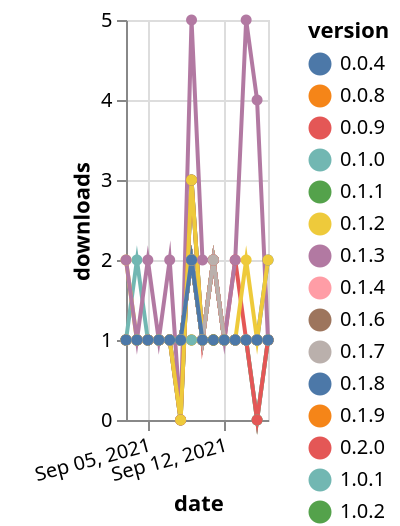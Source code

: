 {"$schema": "https://vega.github.io/schema/vega-lite/v5.json", "description": "A simple bar chart with embedded data.", "data": {"values": [{"date": "2021-09-03", "total": 212, "delta": 1, "version": "1.0.4"}, {"date": "2021-09-04", "total": 213, "delta": 1, "version": "1.0.4"}, {"date": "2021-09-05", "total": 214, "delta": 1, "version": "1.0.4"}, {"date": "2021-09-06", "total": 215, "delta": 1, "version": "1.0.4"}, {"date": "2021-09-07", "total": 216, "delta": 1, "version": "1.0.4"}, {"date": "2021-09-08", "total": 217, "delta": 1, "version": "1.0.4"}, {"date": "2021-09-09", "total": 219, "delta": 2, "version": "1.0.4"}, {"date": "2021-09-10", "total": 220, "delta": 1, "version": "1.0.4"}, {"date": "2021-09-11", "total": 222, "delta": 2, "version": "1.0.4"}, {"date": "2021-09-12", "total": 223, "delta": 1, "version": "1.0.4"}, {"date": "2021-09-13", "total": 224, "delta": 1, "version": "1.0.4"}, {"date": "2021-09-14", "total": 225, "delta": 1, "version": "1.0.4"}, {"date": "2021-09-15", "total": 226, "delta": 1, "version": "1.0.4"}, {"date": "2021-09-16", "total": 227, "delta": 1, "version": "1.0.4"}, {"date": "2021-09-03", "total": 208, "delta": 1, "version": "0.2.0"}, {"date": "2021-09-04", "total": 209, "delta": 1, "version": "0.2.0"}, {"date": "2021-09-05", "total": 210, "delta": 1, "version": "0.2.0"}, {"date": "2021-09-06", "total": 211, "delta": 1, "version": "0.2.0"}, {"date": "2021-09-07", "total": 212, "delta": 1, "version": "0.2.0"}, {"date": "2021-09-08", "total": 213, "delta": 1, "version": "0.2.0"}, {"date": "2021-09-09", "total": 215, "delta": 2, "version": "0.2.0"}, {"date": "2021-09-10", "total": 216, "delta": 1, "version": "0.2.0"}, {"date": "2021-09-11", "total": 217, "delta": 1, "version": "0.2.0"}, {"date": "2021-09-12", "total": 218, "delta": 1, "version": "0.2.0"}, {"date": "2021-09-13", "total": 219, "delta": 1, "version": "0.2.0"}, {"date": "2021-09-14", "total": 220, "delta": 1, "version": "0.2.0"}, {"date": "2021-09-15", "total": 221, "delta": 1, "version": "0.2.0"}, {"date": "2021-09-16", "total": 222, "delta": 1, "version": "0.2.0"}, {"date": "2021-09-03", "total": 164, "delta": 1, "version": "2.0.2"}, {"date": "2021-09-04", "total": 165, "delta": 1, "version": "2.0.2"}, {"date": "2021-09-05", "total": 166, "delta": 1, "version": "2.0.2"}, {"date": "2021-09-06", "total": 167, "delta": 1, "version": "2.0.2"}, {"date": "2021-09-07", "total": 168, "delta": 1, "version": "2.0.2"}, {"date": "2021-09-08", "total": 169, "delta": 1, "version": "2.0.2"}, {"date": "2021-09-09", "total": 171, "delta": 2, "version": "2.0.2"}, {"date": "2021-09-10", "total": 172, "delta": 1, "version": "2.0.2"}, {"date": "2021-09-11", "total": 174, "delta": 2, "version": "2.0.2"}, {"date": "2021-09-12", "total": 175, "delta": 1, "version": "2.0.2"}, {"date": "2021-09-13", "total": 176, "delta": 1, "version": "2.0.2"}, {"date": "2021-09-14", "total": 177, "delta": 1, "version": "2.0.2"}, {"date": "2021-09-15", "total": 178, "delta": 1, "version": "2.0.2"}, {"date": "2021-09-16", "total": 179, "delta": 1, "version": "2.0.2"}, {"date": "2021-09-03", "total": 130, "delta": 1, "version": "3.0.2"}, {"date": "2021-09-04", "total": 131, "delta": 1, "version": "3.0.2"}, {"date": "2021-09-05", "total": 132, "delta": 1, "version": "3.0.2"}, {"date": "2021-09-06", "total": 133, "delta": 1, "version": "3.0.2"}, {"date": "2021-09-07", "total": 134, "delta": 1, "version": "3.0.2"}, {"date": "2021-09-08", "total": 134, "delta": 0, "version": "3.0.2"}, {"date": "2021-09-09", "total": 137, "delta": 3, "version": "3.0.2"}, {"date": "2021-09-10", "total": 138, "delta": 1, "version": "3.0.2"}, {"date": "2021-09-11", "total": 139, "delta": 1, "version": "3.0.2"}, {"date": "2021-09-12", "total": 140, "delta": 1, "version": "3.0.2"}, {"date": "2021-09-13", "total": 141, "delta": 1, "version": "3.0.2"}, {"date": "2021-09-14", "total": 142, "delta": 1, "version": "3.0.2"}, {"date": "2021-09-15", "total": 142, "delta": 0, "version": "3.0.2"}, {"date": "2021-09-16", "total": 143, "delta": 1, "version": "3.0.2"}, {"date": "2021-09-03", "total": 225, "delta": 1, "version": "0.1.3"}, {"date": "2021-09-04", "total": 226, "delta": 1, "version": "0.1.3"}, {"date": "2021-09-05", "total": 227, "delta": 1, "version": "0.1.3"}, {"date": "2021-09-06", "total": 228, "delta": 1, "version": "0.1.3"}, {"date": "2021-09-07", "total": 229, "delta": 1, "version": "0.1.3"}, {"date": "2021-09-08", "total": 230, "delta": 1, "version": "0.1.3"}, {"date": "2021-09-09", "total": 232, "delta": 2, "version": "0.1.3"}, {"date": "2021-09-10", "total": 233, "delta": 1, "version": "0.1.3"}, {"date": "2021-09-11", "total": 234, "delta": 1, "version": "0.1.3"}, {"date": "2021-09-12", "total": 235, "delta": 1, "version": "0.1.3"}, {"date": "2021-09-13", "total": 236, "delta": 1, "version": "0.1.3"}, {"date": "2021-09-14", "total": 237, "delta": 1, "version": "0.1.3"}, {"date": "2021-09-15", "total": 238, "delta": 1, "version": "0.1.3"}, {"date": "2021-09-16", "total": 239, "delta": 1, "version": "0.1.3"}, {"date": "2021-09-03", "total": 217, "delta": 1, "version": "0.0.8"}, {"date": "2021-09-04", "total": 218, "delta": 1, "version": "0.0.8"}, {"date": "2021-09-05", "total": 219, "delta": 1, "version": "0.0.8"}, {"date": "2021-09-06", "total": 220, "delta": 1, "version": "0.0.8"}, {"date": "2021-09-07", "total": 221, "delta": 1, "version": "0.0.8"}, {"date": "2021-09-08", "total": 222, "delta": 1, "version": "0.0.8"}, {"date": "2021-09-09", "total": 224, "delta": 2, "version": "0.0.8"}, {"date": "2021-09-10", "total": 225, "delta": 1, "version": "0.0.8"}, {"date": "2021-09-11", "total": 227, "delta": 2, "version": "0.0.8"}, {"date": "2021-09-12", "total": 228, "delta": 1, "version": "0.0.8"}, {"date": "2021-09-13", "total": 229, "delta": 1, "version": "0.0.8"}, {"date": "2021-09-14", "total": 230, "delta": 1, "version": "0.0.8"}, {"date": "2021-09-15", "total": 231, "delta": 1, "version": "0.0.8"}, {"date": "2021-09-16", "total": 232, "delta": 1, "version": "0.0.8"}, {"date": "2021-09-03", "total": 229, "delta": 1, "version": "0.1.2"}, {"date": "2021-09-04", "total": 230, "delta": 1, "version": "0.1.2"}, {"date": "2021-09-05", "total": 231, "delta": 1, "version": "0.1.2"}, {"date": "2021-09-06", "total": 232, "delta": 1, "version": "0.1.2"}, {"date": "2021-09-07", "total": 233, "delta": 1, "version": "0.1.2"}, {"date": "2021-09-08", "total": 234, "delta": 1, "version": "0.1.2"}, {"date": "2021-09-09", "total": 235, "delta": 1, "version": "0.1.2"}, {"date": "2021-09-10", "total": 236, "delta": 1, "version": "0.1.2"}, {"date": "2021-09-11", "total": 237, "delta": 1, "version": "0.1.2"}, {"date": "2021-09-12", "total": 238, "delta": 1, "version": "0.1.2"}, {"date": "2021-09-13", "total": 239, "delta": 1, "version": "0.1.2"}, {"date": "2021-09-14", "total": 240, "delta": 1, "version": "0.1.2"}, {"date": "2021-09-15", "total": 241, "delta": 1, "version": "0.1.2"}, {"date": "2021-09-16", "total": 242, "delta": 1, "version": "0.1.2"}, {"date": "2021-09-03", "total": 249, "delta": 1, "version": "0.0.4"}, {"date": "2021-09-04", "total": 250, "delta": 1, "version": "0.0.4"}, {"date": "2021-09-05", "total": 251, "delta": 1, "version": "0.0.4"}, {"date": "2021-09-06", "total": 252, "delta": 1, "version": "0.0.4"}, {"date": "2021-09-07", "total": 253, "delta": 1, "version": "0.0.4"}, {"date": "2021-09-08", "total": 254, "delta": 1, "version": "0.0.4"}, {"date": "2021-09-09", "total": 256, "delta": 2, "version": "0.0.4"}, {"date": "2021-09-10", "total": 257, "delta": 1, "version": "0.0.4"}, {"date": "2021-09-11", "total": 259, "delta": 2, "version": "0.0.4"}, {"date": "2021-09-12", "total": 260, "delta": 1, "version": "0.0.4"}, {"date": "2021-09-13", "total": 261, "delta": 1, "version": "0.0.4"}, {"date": "2021-09-14", "total": 262, "delta": 1, "version": "0.0.4"}, {"date": "2021-09-15", "total": 263, "delta": 1, "version": "0.0.4"}, {"date": "2021-09-16", "total": 265, "delta": 2, "version": "0.0.4"}, {"date": "2021-09-03", "total": 191, "delta": 1, "version": "2.0.3"}, {"date": "2021-09-04", "total": 192, "delta": 1, "version": "2.0.3"}, {"date": "2021-09-05", "total": 193, "delta": 1, "version": "2.0.3"}, {"date": "2021-09-06", "total": 194, "delta": 1, "version": "2.0.3"}, {"date": "2021-09-07", "total": 195, "delta": 1, "version": "2.0.3"}, {"date": "2021-09-08", "total": 196, "delta": 1, "version": "2.0.3"}, {"date": "2021-09-09", "total": 197, "delta": 1, "version": "2.0.3"}, {"date": "2021-09-10", "total": 198, "delta": 1, "version": "2.0.3"}, {"date": "2021-09-11", "total": 200, "delta": 2, "version": "2.0.3"}, {"date": "2021-09-12", "total": 201, "delta": 1, "version": "2.0.3"}, {"date": "2021-09-13", "total": 202, "delta": 1, "version": "2.0.3"}, {"date": "2021-09-14", "total": 203, "delta": 1, "version": "2.0.3"}, {"date": "2021-09-15", "total": 204, "delta": 1, "version": "2.0.3"}, {"date": "2021-09-16", "total": 205, "delta": 1, "version": "2.0.3"}, {"date": "2021-09-03", "total": 213, "delta": 1, "version": "1.0.1"}, {"date": "2021-09-04", "total": 214, "delta": 1, "version": "1.0.1"}, {"date": "2021-09-05", "total": 215, "delta": 1, "version": "1.0.1"}, {"date": "2021-09-06", "total": 216, "delta": 1, "version": "1.0.1"}, {"date": "2021-09-07", "total": 217, "delta": 1, "version": "1.0.1"}, {"date": "2021-09-08", "total": 218, "delta": 1, "version": "1.0.1"}, {"date": "2021-09-09", "total": 220, "delta": 2, "version": "1.0.1"}, {"date": "2021-09-10", "total": 221, "delta": 1, "version": "1.0.1"}, {"date": "2021-09-11", "total": 223, "delta": 2, "version": "1.0.1"}, {"date": "2021-09-12", "total": 224, "delta": 1, "version": "1.0.1"}, {"date": "2021-09-13", "total": 225, "delta": 1, "version": "1.0.1"}, {"date": "2021-09-14", "total": 226, "delta": 1, "version": "1.0.1"}, {"date": "2021-09-15", "total": 227, "delta": 1, "version": "1.0.1"}, {"date": "2021-09-16", "total": 228, "delta": 1, "version": "1.0.1"}, {"date": "2021-09-03", "total": 222, "delta": 1, "version": "0.1.4"}, {"date": "2021-09-04", "total": 223, "delta": 1, "version": "0.1.4"}, {"date": "2021-09-05", "total": 224, "delta": 1, "version": "0.1.4"}, {"date": "2021-09-06", "total": 225, "delta": 1, "version": "0.1.4"}, {"date": "2021-09-07", "total": 226, "delta": 1, "version": "0.1.4"}, {"date": "2021-09-08", "total": 227, "delta": 1, "version": "0.1.4"}, {"date": "2021-09-09", "total": 229, "delta": 2, "version": "0.1.4"}, {"date": "2021-09-10", "total": 230, "delta": 1, "version": "0.1.4"}, {"date": "2021-09-11", "total": 231, "delta": 1, "version": "0.1.4"}, {"date": "2021-09-12", "total": 232, "delta": 1, "version": "0.1.4"}, {"date": "2021-09-13", "total": 233, "delta": 1, "version": "0.1.4"}, {"date": "2021-09-14", "total": 234, "delta": 1, "version": "0.1.4"}, {"date": "2021-09-15", "total": 235, "delta": 1, "version": "0.1.4"}, {"date": "2021-09-16", "total": 236, "delta": 1, "version": "0.1.4"}, {"date": "2021-09-03", "total": 227, "delta": 1, "version": "0.1.9"}, {"date": "2021-09-04", "total": 228, "delta": 1, "version": "0.1.9"}, {"date": "2021-09-05", "total": 229, "delta": 1, "version": "0.1.9"}, {"date": "2021-09-06", "total": 230, "delta": 1, "version": "0.1.9"}, {"date": "2021-09-07", "total": 231, "delta": 1, "version": "0.1.9"}, {"date": "2021-09-08", "total": 232, "delta": 1, "version": "0.1.9"}, {"date": "2021-09-09", "total": 234, "delta": 2, "version": "0.1.9"}, {"date": "2021-09-10", "total": 235, "delta": 1, "version": "0.1.9"}, {"date": "2021-09-11", "total": 237, "delta": 2, "version": "0.1.9"}, {"date": "2021-09-12", "total": 238, "delta": 1, "version": "0.1.9"}, {"date": "2021-09-13", "total": 239, "delta": 1, "version": "0.1.9"}, {"date": "2021-09-14", "total": 240, "delta": 1, "version": "0.1.9"}, {"date": "2021-09-15", "total": 241, "delta": 1, "version": "0.1.9"}, {"date": "2021-09-16", "total": 242, "delta": 1, "version": "0.1.9"}, {"date": "2021-09-03", "total": 216, "delta": 1, "version": "0.0.9"}, {"date": "2021-09-04", "total": 217, "delta": 1, "version": "0.0.9"}, {"date": "2021-09-05", "total": 218, "delta": 1, "version": "0.0.9"}, {"date": "2021-09-06", "total": 219, "delta": 1, "version": "0.0.9"}, {"date": "2021-09-07", "total": 220, "delta": 1, "version": "0.0.9"}, {"date": "2021-09-08", "total": 221, "delta": 1, "version": "0.0.9"}, {"date": "2021-09-09", "total": 223, "delta": 2, "version": "0.0.9"}, {"date": "2021-09-10", "total": 224, "delta": 1, "version": "0.0.9"}, {"date": "2021-09-11", "total": 225, "delta": 1, "version": "0.0.9"}, {"date": "2021-09-12", "total": 226, "delta": 1, "version": "0.0.9"}, {"date": "2021-09-13", "total": 228, "delta": 2, "version": "0.0.9"}, {"date": "2021-09-14", "total": 229, "delta": 1, "version": "0.0.9"}, {"date": "2021-09-15", "total": 230, "delta": 1, "version": "0.0.9"}, {"date": "2021-09-16", "total": 231, "delta": 1, "version": "0.0.9"}, {"date": "2021-09-03", "total": 221, "delta": 1, "version": "0.1.1"}, {"date": "2021-09-04", "total": 222, "delta": 1, "version": "0.1.1"}, {"date": "2021-09-05", "total": 223, "delta": 1, "version": "0.1.1"}, {"date": "2021-09-06", "total": 224, "delta": 1, "version": "0.1.1"}, {"date": "2021-09-07", "total": 225, "delta": 1, "version": "0.1.1"}, {"date": "2021-09-08", "total": 226, "delta": 1, "version": "0.1.1"}, {"date": "2021-09-09", "total": 228, "delta": 2, "version": "0.1.1"}, {"date": "2021-09-10", "total": 229, "delta": 1, "version": "0.1.1"}, {"date": "2021-09-11", "total": 231, "delta": 2, "version": "0.1.1"}, {"date": "2021-09-12", "total": 232, "delta": 1, "version": "0.1.1"}, {"date": "2021-09-13", "total": 233, "delta": 1, "version": "0.1.1"}, {"date": "2021-09-14", "total": 234, "delta": 1, "version": "0.1.1"}, {"date": "2021-09-15", "total": 235, "delta": 1, "version": "0.1.1"}, {"date": "2021-09-16", "total": 236, "delta": 1, "version": "0.1.1"}, {"date": "2021-09-03", "total": 225, "delta": 1, "version": "2.0.1"}, {"date": "2021-09-04", "total": 226, "delta": 1, "version": "2.0.1"}, {"date": "2021-09-05", "total": 227, "delta": 1, "version": "2.0.1"}, {"date": "2021-09-06", "total": 228, "delta": 1, "version": "2.0.1"}, {"date": "2021-09-07", "total": 229, "delta": 1, "version": "2.0.1"}, {"date": "2021-09-08", "total": 230, "delta": 1, "version": "2.0.1"}, {"date": "2021-09-09", "total": 232, "delta": 2, "version": "2.0.1"}, {"date": "2021-09-10", "total": 233, "delta": 1, "version": "2.0.1"}, {"date": "2021-09-11", "total": 235, "delta": 2, "version": "2.0.1"}, {"date": "2021-09-12", "total": 236, "delta": 1, "version": "2.0.1"}, {"date": "2021-09-13", "total": 237, "delta": 1, "version": "2.0.1"}, {"date": "2021-09-14", "total": 238, "delta": 1, "version": "2.0.1"}, {"date": "2021-09-15", "total": 239, "delta": 1, "version": "2.0.1"}, {"date": "2021-09-16", "total": 240, "delta": 1, "version": "2.0.1"}, {"date": "2021-09-03", "total": 205, "delta": 1, "version": "3.0.1"}, {"date": "2021-09-04", "total": 207, "delta": 2, "version": "3.0.1"}, {"date": "2021-09-05", "total": 208, "delta": 1, "version": "3.0.1"}, {"date": "2021-09-06", "total": 209, "delta": 1, "version": "3.0.1"}, {"date": "2021-09-07", "total": 210, "delta": 1, "version": "3.0.1"}, {"date": "2021-09-08", "total": 210, "delta": 0, "version": "3.0.1"}, {"date": "2021-09-09", "total": 213, "delta": 3, "version": "3.0.1"}, {"date": "2021-09-10", "total": 214, "delta": 1, "version": "3.0.1"}, {"date": "2021-09-11", "total": 215, "delta": 1, "version": "3.0.1"}, {"date": "2021-09-12", "total": 216, "delta": 1, "version": "3.0.1"}, {"date": "2021-09-13", "total": 217, "delta": 1, "version": "3.0.1"}, {"date": "2021-09-14", "total": 218, "delta": 1, "version": "3.0.1"}, {"date": "2021-09-15", "total": 218, "delta": 0, "version": "3.0.1"}, {"date": "2021-09-16", "total": 219, "delta": 1, "version": "3.0.1"}, {"date": "2021-09-03", "total": 220, "delta": 2, "version": "1.0.3"}, {"date": "2021-09-04", "total": 221, "delta": 1, "version": "1.0.3"}, {"date": "2021-09-05", "total": 222, "delta": 1, "version": "1.0.3"}, {"date": "2021-09-06", "total": 223, "delta": 1, "version": "1.0.3"}, {"date": "2021-09-07", "total": 224, "delta": 1, "version": "1.0.3"}, {"date": "2021-09-08", "total": 225, "delta": 1, "version": "1.0.3"}, {"date": "2021-09-09", "total": 226, "delta": 1, "version": "1.0.3"}, {"date": "2021-09-10", "total": 227, "delta": 1, "version": "1.0.3"}, {"date": "2021-09-11", "total": 229, "delta": 2, "version": "1.0.3"}, {"date": "2021-09-12", "total": 230, "delta": 1, "version": "1.0.3"}, {"date": "2021-09-13", "total": 231, "delta": 1, "version": "1.0.3"}, {"date": "2021-09-14", "total": 232, "delta": 1, "version": "1.0.3"}, {"date": "2021-09-15", "total": 233, "delta": 1, "version": "1.0.3"}, {"date": "2021-09-16", "total": 234, "delta": 1, "version": "1.0.3"}, {"date": "2021-09-03", "total": 108, "delta": 2, "version": "3.6.0"}, {"date": "2021-09-04", "total": 109, "delta": 1, "version": "3.6.0"}, {"date": "2021-09-05", "total": 111, "delta": 2, "version": "3.6.0"}, {"date": "2021-09-06", "total": 112, "delta": 1, "version": "3.6.0"}, {"date": "2021-09-07", "total": 114, "delta": 2, "version": "3.6.0"}, {"date": "2021-09-08", "total": 114, "delta": 0, "version": "3.6.0"}, {"date": "2021-09-09", "total": 119, "delta": 5, "version": "3.6.0"}, {"date": "2021-09-10", "total": 121, "delta": 2, "version": "3.6.0"}, {"date": "2021-09-11", "total": 123, "delta": 2, "version": "3.6.0"}, {"date": "2021-09-12", "total": 124, "delta": 1, "version": "3.6.0"}, {"date": "2021-09-13", "total": 126, "delta": 2, "version": "3.6.0"}, {"date": "2021-09-14", "total": 131, "delta": 5, "version": "3.6.0"}, {"date": "2021-09-15", "total": 135, "delta": 4, "version": "3.6.0"}, {"date": "2021-09-16", "total": 136, "delta": 1, "version": "3.6.0"}, {"date": "2021-09-03", "total": 168, "delta": 1, "version": "2.0.0"}, {"date": "2021-09-04", "total": 169, "delta": 1, "version": "2.0.0"}, {"date": "2021-09-05", "total": 170, "delta": 1, "version": "2.0.0"}, {"date": "2021-09-06", "total": 171, "delta": 1, "version": "2.0.0"}, {"date": "2021-09-07", "total": 172, "delta": 1, "version": "2.0.0"}, {"date": "2021-09-08", "total": 173, "delta": 1, "version": "2.0.0"}, {"date": "2021-09-09", "total": 175, "delta": 2, "version": "2.0.0"}, {"date": "2021-09-10", "total": 176, "delta": 1, "version": "2.0.0"}, {"date": "2021-09-11", "total": 177, "delta": 1, "version": "2.0.0"}, {"date": "2021-09-12", "total": 178, "delta": 1, "version": "2.0.0"}, {"date": "2021-09-13", "total": 179, "delta": 1, "version": "2.0.0"}, {"date": "2021-09-14", "total": 180, "delta": 1, "version": "2.0.0"}, {"date": "2021-09-15", "total": 181, "delta": 1, "version": "2.0.0"}, {"date": "2021-09-16", "total": 182, "delta": 1, "version": "2.0.0"}, {"date": "2021-09-03", "total": 226, "delta": 1, "version": "0.1.6"}, {"date": "2021-09-04", "total": 227, "delta": 1, "version": "0.1.6"}, {"date": "2021-09-05", "total": 228, "delta": 1, "version": "0.1.6"}, {"date": "2021-09-06", "total": 229, "delta": 1, "version": "0.1.6"}, {"date": "2021-09-07", "total": 230, "delta": 1, "version": "0.1.6"}, {"date": "2021-09-08", "total": 231, "delta": 1, "version": "0.1.6"}, {"date": "2021-09-09", "total": 233, "delta": 2, "version": "0.1.6"}, {"date": "2021-09-10", "total": 234, "delta": 1, "version": "0.1.6"}, {"date": "2021-09-11", "total": 235, "delta": 1, "version": "0.1.6"}, {"date": "2021-09-12", "total": 236, "delta": 1, "version": "0.1.6"}, {"date": "2021-09-13", "total": 237, "delta": 1, "version": "0.1.6"}, {"date": "2021-09-14", "total": 238, "delta": 1, "version": "0.1.6"}, {"date": "2021-09-15", "total": 239, "delta": 1, "version": "0.1.6"}, {"date": "2021-09-16", "total": 240, "delta": 1, "version": "0.1.6"}, {"date": "2021-09-03", "total": 210, "delta": 1, "version": "0.1.0"}, {"date": "2021-09-04", "total": 211, "delta": 1, "version": "0.1.0"}, {"date": "2021-09-05", "total": 212, "delta": 1, "version": "0.1.0"}, {"date": "2021-09-06", "total": 213, "delta": 1, "version": "0.1.0"}, {"date": "2021-09-07", "total": 214, "delta": 1, "version": "0.1.0"}, {"date": "2021-09-08", "total": 215, "delta": 1, "version": "0.1.0"}, {"date": "2021-09-09", "total": 216, "delta": 1, "version": "0.1.0"}, {"date": "2021-09-10", "total": 217, "delta": 1, "version": "0.1.0"}, {"date": "2021-09-11", "total": 219, "delta": 2, "version": "0.1.0"}, {"date": "2021-09-12", "total": 220, "delta": 1, "version": "0.1.0"}, {"date": "2021-09-13", "total": 221, "delta": 1, "version": "0.1.0"}, {"date": "2021-09-14", "total": 222, "delta": 1, "version": "0.1.0"}, {"date": "2021-09-15", "total": 223, "delta": 1, "version": "0.1.0"}, {"date": "2021-09-16", "total": 224, "delta": 1, "version": "0.1.0"}, {"date": "2021-09-03", "total": 261, "delta": 1, "version": "1.0.5"}, {"date": "2021-09-04", "total": 262, "delta": 1, "version": "1.0.5"}, {"date": "2021-09-05", "total": 263, "delta": 1, "version": "1.0.5"}, {"date": "2021-09-06", "total": 264, "delta": 1, "version": "1.0.5"}, {"date": "2021-09-07", "total": 265, "delta": 1, "version": "1.0.5"}, {"date": "2021-09-08", "total": 266, "delta": 1, "version": "1.0.5"}, {"date": "2021-09-09", "total": 268, "delta": 2, "version": "1.0.5"}, {"date": "2021-09-10", "total": 269, "delta": 1, "version": "1.0.5"}, {"date": "2021-09-11", "total": 271, "delta": 2, "version": "1.0.5"}, {"date": "2021-09-12", "total": 272, "delta": 1, "version": "1.0.5"}, {"date": "2021-09-13", "total": 273, "delta": 1, "version": "1.0.5"}, {"date": "2021-09-14", "total": 274, "delta": 1, "version": "1.0.5"}, {"date": "2021-09-15", "total": 275, "delta": 1, "version": "1.0.5"}, {"date": "2021-09-16", "total": 276, "delta": 1, "version": "1.0.5"}, {"date": "2021-09-03", "total": 154, "delta": 1, "version": "3.0.0"}, {"date": "2021-09-04", "total": 155, "delta": 1, "version": "3.0.0"}, {"date": "2021-09-05", "total": 156, "delta": 1, "version": "3.0.0"}, {"date": "2021-09-06", "total": 157, "delta": 1, "version": "3.0.0"}, {"date": "2021-09-07", "total": 158, "delta": 1, "version": "3.0.0"}, {"date": "2021-09-08", "total": 158, "delta": 0, "version": "3.0.0"}, {"date": "2021-09-09", "total": 161, "delta": 3, "version": "3.0.0"}, {"date": "2021-09-10", "total": 162, "delta": 1, "version": "3.0.0"}, {"date": "2021-09-11", "total": 164, "delta": 2, "version": "3.0.0"}, {"date": "2021-09-12", "total": 165, "delta": 1, "version": "3.0.0"}, {"date": "2021-09-13", "total": 166, "delta": 1, "version": "3.0.0"}, {"date": "2021-09-14", "total": 167, "delta": 1, "version": "3.0.0"}, {"date": "2021-09-15", "total": 167, "delta": 0, "version": "3.0.0"}, {"date": "2021-09-16", "total": 168, "delta": 1, "version": "3.0.0"}, {"date": "2021-09-03", "total": 210, "delta": 1, "version": "1.0.2"}, {"date": "2021-09-04", "total": 211, "delta": 1, "version": "1.0.2"}, {"date": "2021-09-05", "total": 212, "delta": 1, "version": "1.0.2"}, {"date": "2021-09-06", "total": 213, "delta": 1, "version": "1.0.2"}, {"date": "2021-09-07", "total": 214, "delta": 1, "version": "1.0.2"}, {"date": "2021-09-08", "total": 215, "delta": 1, "version": "1.0.2"}, {"date": "2021-09-09", "total": 217, "delta": 2, "version": "1.0.2"}, {"date": "2021-09-10", "total": 218, "delta": 1, "version": "1.0.2"}, {"date": "2021-09-11", "total": 219, "delta": 1, "version": "1.0.2"}, {"date": "2021-09-12", "total": 220, "delta": 1, "version": "1.0.2"}, {"date": "2021-09-13", "total": 221, "delta": 1, "version": "1.0.2"}, {"date": "2021-09-14", "total": 222, "delta": 1, "version": "1.0.2"}, {"date": "2021-09-15", "total": 223, "delta": 1, "version": "1.0.2"}, {"date": "2021-09-16", "total": 224, "delta": 1, "version": "1.0.2"}, {"date": "2021-09-03", "total": 217, "delta": 1, "version": "3.5.0"}, {"date": "2021-09-04", "total": 218, "delta": 1, "version": "3.5.0"}, {"date": "2021-09-05", "total": 219, "delta": 1, "version": "3.5.0"}, {"date": "2021-09-06", "total": 220, "delta": 1, "version": "3.5.0"}, {"date": "2021-09-07", "total": 221, "delta": 1, "version": "3.5.0"}, {"date": "2021-09-08", "total": 221, "delta": 0, "version": "3.5.0"}, {"date": "2021-09-09", "total": 224, "delta": 3, "version": "3.5.0"}, {"date": "2021-09-10", "total": 225, "delta": 1, "version": "3.5.0"}, {"date": "2021-09-11", "total": 226, "delta": 1, "version": "3.5.0"}, {"date": "2021-09-12", "total": 227, "delta": 1, "version": "3.5.0"}, {"date": "2021-09-13", "total": 228, "delta": 1, "version": "3.5.0"}, {"date": "2021-09-14", "total": 230, "delta": 2, "version": "3.5.0"}, {"date": "2021-09-15", "total": 231, "delta": 1, "version": "3.5.0"}, {"date": "2021-09-16", "total": 233, "delta": 2, "version": "3.5.0"}, {"date": "2021-09-03", "total": 236, "delta": 1, "version": "0.1.7"}, {"date": "2021-09-04", "total": 237, "delta": 1, "version": "0.1.7"}, {"date": "2021-09-05", "total": 238, "delta": 1, "version": "0.1.7"}, {"date": "2021-09-06", "total": 239, "delta": 1, "version": "0.1.7"}, {"date": "2021-09-07", "total": 240, "delta": 1, "version": "0.1.7"}, {"date": "2021-09-08", "total": 241, "delta": 1, "version": "0.1.7"}, {"date": "2021-09-09", "total": 243, "delta": 2, "version": "0.1.7"}, {"date": "2021-09-10", "total": 244, "delta": 1, "version": "0.1.7"}, {"date": "2021-09-11", "total": 246, "delta": 2, "version": "0.1.7"}, {"date": "2021-09-12", "total": 247, "delta": 1, "version": "0.1.7"}, {"date": "2021-09-13", "total": 248, "delta": 1, "version": "0.1.7"}, {"date": "2021-09-14", "total": 249, "delta": 1, "version": "0.1.7"}, {"date": "2021-09-15", "total": 250, "delta": 1, "version": "0.1.7"}, {"date": "2021-09-16", "total": 251, "delta": 1, "version": "0.1.7"}, {"date": "2021-09-03", "total": 216, "delta": 1, "version": "0.1.8"}, {"date": "2021-09-04", "total": 217, "delta": 1, "version": "0.1.8"}, {"date": "2021-09-05", "total": 218, "delta": 1, "version": "0.1.8"}, {"date": "2021-09-06", "total": 219, "delta": 1, "version": "0.1.8"}, {"date": "2021-09-07", "total": 220, "delta": 1, "version": "0.1.8"}, {"date": "2021-09-08", "total": 221, "delta": 1, "version": "0.1.8"}, {"date": "2021-09-09", "total": 223, "delta": 2, "version": "0.1.8"}, {"date": "2021-09-10", "total": 224, "delta": 1, "version": "0.1.8"}, {"date": "2021-09-11", "total": 225, "delta": 1, "version": "0.1.8"}, {"date": "2021-09-12", "total": 226, "delta": 1, "version": "0.1.8"}, {"date": "2021-09-13", "total": 227, "delta": 1, "version": "0.1.8"}, {"date": "2021-09-14", "total": 228, "delta": 1, "version": "0.1.8"}, {"date": "2021-09-15", "total": 229, "delta": 1, "version": "0.1.8"}, {"date": "2021-09-16", "total": 230, "delta": 1, "version": "0.1.8"}]}, "width": "container", "mark": {"type": "line", "point": {"filled": true}}, "encoding": {"x": {"field": "date", "type": "temporal", "timeUnit": "yearmonthdate", "title": "date", "axis": {"labelAngle": -15}}, "y": {"field": "delta", "type": "quantitative", "title": "downloads"}, "color": {"field": "version", "type": "nominal"}, "tooltip": {"field": "delta"}}}